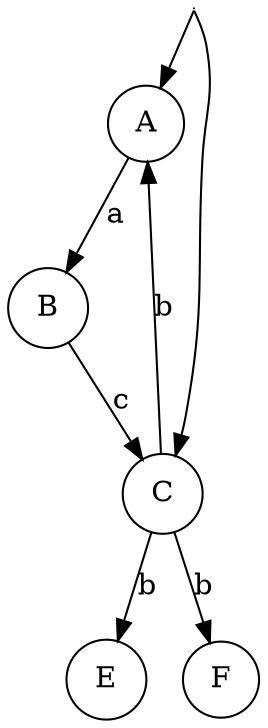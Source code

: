 digraph Automate {
    
    node[shape=point, width=0];start;
    node[shape=circle];A,B,C,E,F;
    node[shape=doublecircle]E;
    start -> A,C;
    A->B [label="a"];
    B->C [label="c"];
    C->A [label="b"];
    C->E [label="b"];
    C->F [label="b"];
}
